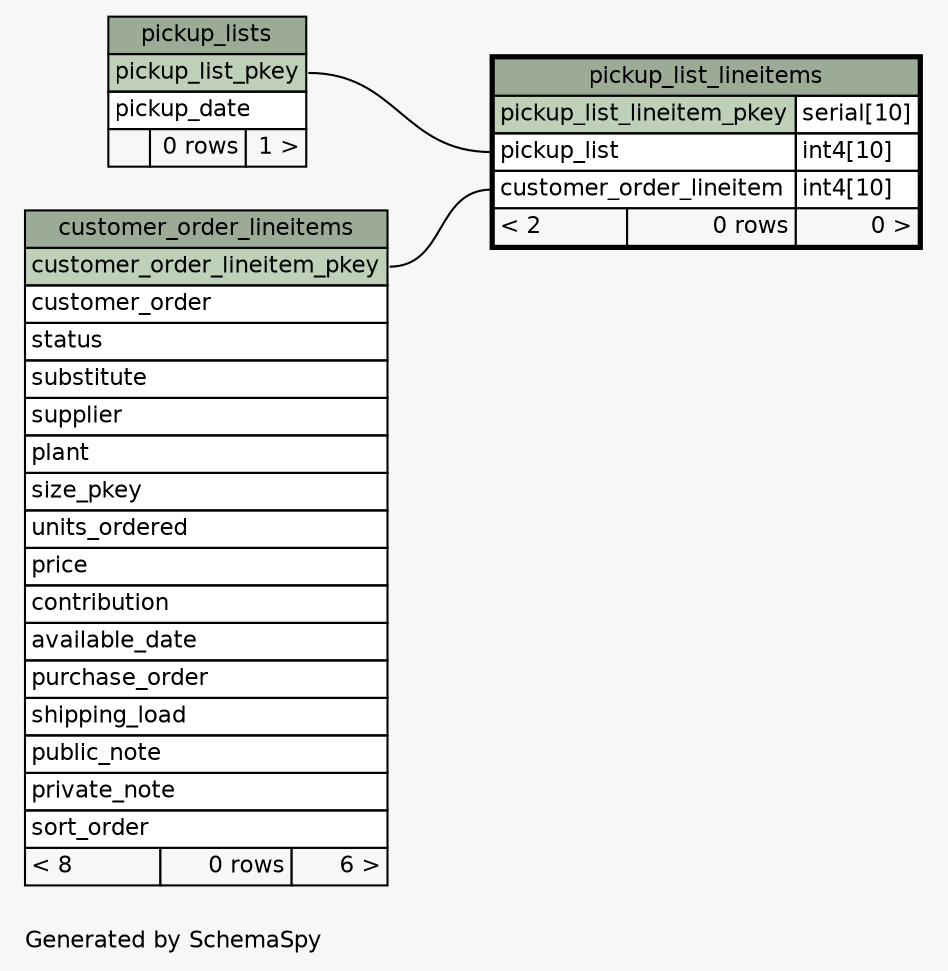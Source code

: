 // dot 2.20.2 on Linux 2.6.28-13-generic
// SchemaSpy rev 514
digraph "oneDegreeRelationshipsDiagram" {
  graph [
    rankdir="RL"
    bgcolor="#f7f7f7"
    label="\nGenerated by SchemaSpy"
    labeljust="l"
    nodesep="0.18"
    ranksep="0.46"
    fontname="Helvetica"
    fontsize="11"
  ];
  node [
    fontname="Helvetica"
    fontsize="11"
    shape="plaintext"
  ];
  edge [
    arrowsize="0.8"
  ];
  "pickup_list_lineitems":"customer_order_lineitem":w -> "customer_order_lineitems":"customer_order_lineitem_pkey":e [arrowhead=none arrowtail=crowodot];
  "pickup_list_lineitems":"pickup_list":w -> "pickup_lists":"pickup_list_pkey":e [arrowhead=none arrowtail=crowodot];
  "customer_order_lineitems" [
    label=<
    <TABLE BORDER="0" CELLBORDER="1" CELLSPACING="0" BGCOLOR="#ffffff">
      <TR><TD COLSPAN="3" BGCOLOR="#9bab96" ALIGN="CENTER">customer_order_lineitems</TD></TR>
      <TR><TD PORT="customer_order_lineitem_pkey" COLSPAN="3" BGCOLOR="#bed1b8" ALIGN="LEFT">customer_order_lineitem_pkey</TD></TR>
      <TR><TD PORT="customer_order" COLSPAN="3" ALIGN="LEFT">customer_order</TD></TR>
      <TR><TD PORT="status" COLSPAN="3" ALIGN="LEFT">status</TD></TR>
      <TR><TD PORT="substitute" COLSPAN="3" ALIGN="LEFT">substitute</TD></TR>
      <TR><TD PORT="supplier" COLSPAN="3" ALIGN="LEFT">supplier</TD></TR>
      <TR><TD PORT="plant" COLSPAN="3" ALIGN="LEFT">plant</TD></TR>
      <TR><TD PORT="size_pkey" COLSPAN="3" ALIGN="LEFT">size_pkey</TD></TR>
      <TR><TD PORT="units_ordered" COLSPAN="3" ALIGN="LEFT">units_ordered</TD></TR>
      <TR><TD PORT="price" COLSPAN="3" ALIGN="LEFT">price</TD></TR>
      <TR><TD PORT="contribution" COLSPAN="3" ALIGN="LEFT">contribution</TD></TR>
      <TR><TD PORT="available_date" COLSPAN="3" ALIGN="LEFT">available_date</TD></TR>
      <TR><TD PORT="purchase_order" COLSPAN="3" ALIGN="LEFT">purchase_order</TD></TR>
      <TR><TD PORT="shipping_load" COLSPAN="3" ALIGN="LEFT">shipping_load</TD></TR>
      <TR><TD PORT="public_note" COLSPAN="3" ALIGN="LEFT">public_note</TD></TR>
      <TR><TD PORT="private_note" COLSPAN="3" ALIGN="LEFT">private_note</TD></TR>
      <TR><TD PORT="sort_order" COLSPAN="3" ALIGN="LEFT">sort_order</TD></TR>
      <TR><TD ALIGN="LEFT" BGCOLOR="#f7f7f7">&lt; 8</TD><TD ALIGN="RIGHT" BGCOLOR="#f7f7f7">0 rows</TD><TD ALIGN="RIGHT" BGCOLOR="#f7f7f7">6 &gt;</TD></TR>
    </TABLE>>
    URL="customer_order_lineitems.html"
    tooltip="customer_order_lineitems"
  ];
  "pickup_list_lineitems" [
    label=<
    <TABLE BORDER="2" CELLBORDER="1" CELLSPACING="0" BGCOLOR="#ffffff">
      <TR><TD COLSPAN="3" BGCOLOR="#9bab96" ALIGN="CENTER">pickup_list_lineitems</TD></TR>
      <TR><TD PORT="pickup_list_lineitem_pkey" COLSPAN="2" BGCOLOR="#bed1b8" ALIGN="LEFT">pickup_list_lineitem_pkey</TD><TD PORT="pickup_list_lineitem_pkey.type" ALIGN="LEFT">serial[10]</TD></TR>
      <TR><TD PORT="pickup_list" COLSPAN="2" ALIGN="LEFT">pickup_list</TD><TD PORT="pickup_list.type" ALIGN="LEFT">int4[10]</TD></TR>
      <TR><TD PORT="customer_order_lineitem" COLSPAN="2" ALIGN="LEFT">customer_order_lineitem</TD><TD PORT="customer_order_lineitem.type" ALIGN="LEFT">int4[10]</TD></TR>
      <TR><TD ALIGN="LEFT" BGCOLOR="#f7f7f7">&lt; 2</TD><TD ALIGN="RIGHT" BGCOLOR="#f7f7f7">0 rows</TD><TD ALIGN="RIGHT" BGCOLOR="#f7f7f7">0 &gt;</TD></TR>
    </TABLE>>
    URL="pickup_list_lineitems.html"
    tooltip="pickup_list_lineitems"
  ];
  "pickup_lists" [
    label=<
    <TABLE BORDER="0" CELLBORDER="1" CELLSPACING="0" BGCOLOR="#ffffff">
      <TR><TD COLSPAN="3" BGCOLOR="#9bab96" ALIGN="CENTER">pickup_lists</TD></TR>
      <TR><TD PORT="pickup_list_pkey" COLSPAN="3" BGCOLOR="#bed1b8" ALIGN="LEFT">pickup_list_pkey</TD></TR>
      <TR><TD PORT="pickup_date" COLSPAN="3" ALIGN="LEFT">pickup_date</TD></TR>
      <TR><TD ALIGN="LEFT" BGCOLOR="#f7f7f7">  </TD><TD ALIGN="RIGHT" BGCOLOR="#f7f7f7">0 rows</TD><TD ALIGN="RIGHT" BGCOLOR="#f7f7f7">1 &gt;</TD></TR>
    </TABLE>>
    URL="pickup_lists.html"
    tooltip="pickup_lists"
  ];
}
